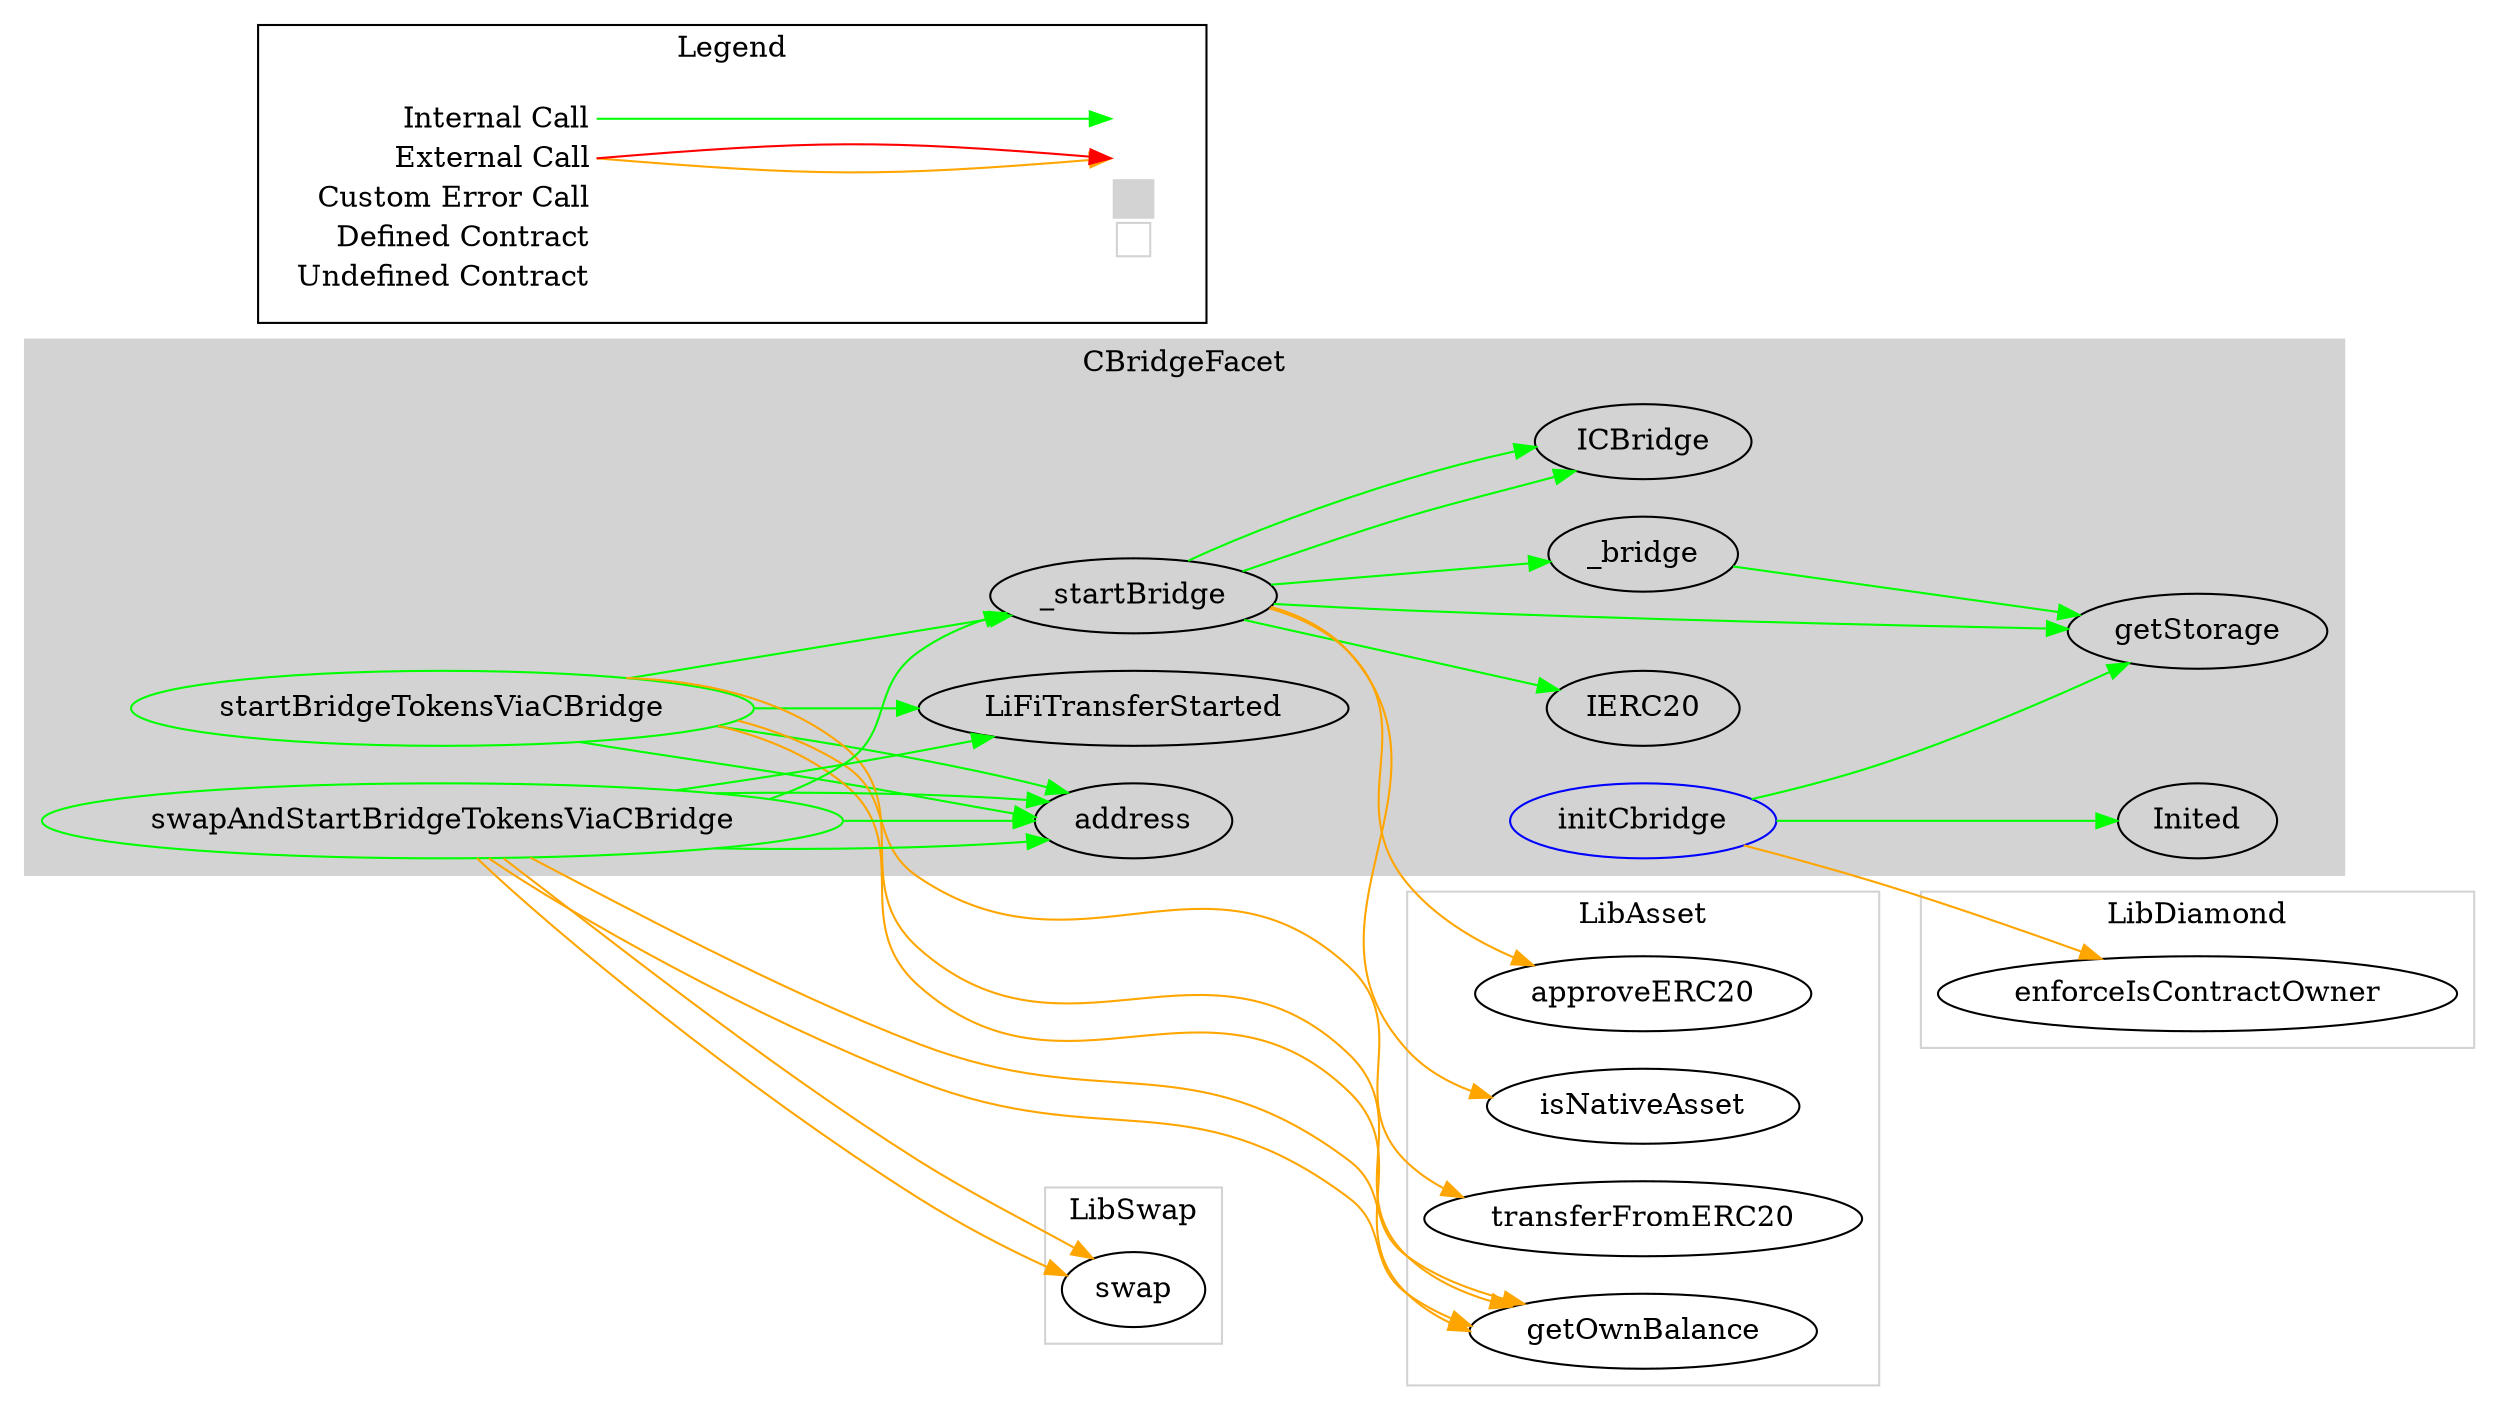 digraph G {
  graph [ ratio = "auto", page = "100", compound =true ];
subgraph "clusterCBridgeFacet" {
  graph [ label = "CBridgeFacet", color = "lightgray", style = "filled", bgcolor = "lightgray" ];
  "CBridgeFacet.initCbridge" [ label = "initCbridge", color = "blue" ];
  "CBridgeFacet.startBridgeTokensViaCBridge" [ label = "startBridgeTokensViaCBridge", color = "green" ];
  "CBridgeFacet.swapAndStartBridgeTokensViaCBridge" [ label = "swapAndStartBridgeTokensViaCBridge", color = "green" ];
  "CBridgeFacet._startBridge" [ label = "_startBridge" ];
  "CBridgeFacet._bridge" [ label = "_bridge" ];
  "CBridgeFacet.getStorage" [ label = "getStorage" ];
  "CBridgeFacet.Inited" [ label = "Inited" ];
  "CBridgeFacet.address" [ label = "address" ];
  "CBridgeFacet.LiFiTransferStarted" [ label = "LiFiTransferStarted" ];
  "CBridgeFacet.ICBridge" [ label = "ICBridge" ];
  "CBridgeFacet.IERC20" [ label = "IERC20" ];
}

subgraph "clusterLibDiamond" {
  graph [ label = "LibDiamond", color = "lightgray" ];
  "LibDiamond.enforceIsContractOwner" [ label = "enforceIsContractOwner" ];
}

subgraph "clusterLibAsset" {
  graph [ label = "LibAsset", color = "lightgray" ];
  "LibAsset.getOwnBalance" [ label = "getOwnBalance" ];
  "LibAsset.transferFromERC20" [ label = "transferFromERC20" ];
  "LibAsset.isNativeAsset" [ label = "isNativeAsset" ];
  "LibAsset.approveERC20" [ label = "approveERC20" ];
}

subgraph "clusterLibSwap" {
  graph [ label = "LibSwap", color = "lightgray" ];
  "LibSwap.swap" [ label = "swap" ];
}

  "CBridgeFacet.initCbridge";
  "CBridgeFacet.getStorage";
  "LibDiamond.enforceIsContractOwner";
  "CBridgeFacet.Inited";
  "CBridgeFacet.startBridgeTokensViaCBridge";
  "CBridgeFacet.address";
  "LibAsset.getOwnBalance";
  "LibAsset.transferFromERC20";
  "CBridgeFacet._startBridge";
  "CBridgeFacet.LiFiTransferStarted";
  "CBridgeFacet.swapAndStartBridgeTokensViaCBridge";
  "LibSwap.swap";
  "CBridgeFacet._bridge";
  "LibAsset.isNativeAsset";
  "CBridgeFacet.ICBridge";
  "LibAsset.approveERC20";
  "CBridgeFacet.IERC20";
  "CBridgeFacet.initCbridge" -> "CBridgeFacet.getStorage" [ color = "green" ];
  "CBridgeFacet.initCbridge" -> "LibDiamond.enforceIsContractOwner" [ color = "orange" ];
  "CBridgeFacet.initCbridge" -> "CBridgeFacet.Inited" [ color = "green" ];
  "CBridgeFacet.startBridgeTokensViaCBridge" -> "CBridgeFacet.address" [ color = "green" ];
  "CBridgeFacet.startBridgeTokensViaCBridge" -> "LibAsset.getOwnBalance" [ color = "orange" ];
  "CBridgeFacet.startBridgeTokensViaCBridge" -> "LibAsset.transferFromERC20" [ color = "orange" ];
  "CBridgeFacet.startBridgeTokensViaCBridge" -> "CBridgeFacet.address" [ color = "green" ];
  "CBridgeFacet.startBridgeTokensViaCBridge" -> "LibAsset.getOwnBalance" [ color = "orange" ];
  "CBridgeFacet.startBridgeTokensViaCBridge" -> "CBridgeFacet._startBridge" [ color = "green" ];
  "CBridgeFacet.startBridgeTokensViaCBridge" -> "CBridgeFacet.LiFiTransferStarted" [ color = "green" ];
  "CBridgeFacet.swapAndStartBridgeTokensViaCBridge" -> "CBridgeFacet.address" [ color = "green" ];
  "CBridgeFacet.swapAndStartBridgeTokensViaCBridge" -> "LibAsset.getOwnBalance" [ color = "orange" ];
  "CBridgeFacet.swapAndStartBridgeTokensViaCBridge" -> "LibSwap.swap" [ color = "orange" ];
  "CBridgeFacet.swapAndStartBridgeTokensViaCBridge" -> "LibAsset.getOwnBalance" [ color = "orange" ];
  "CBridgeFacet.swapAndStartBridgeTokensViaCBridge" -> "CBridgeFacet.address" [ color = "green" ];
  "CBridgeFacet.swapAndStartBridgeTokensViaCBridge" -> "LibSwap.swap" [ color = "orange" ];
  "CBridgeFacet.swapAndStartBridgeTokensViaCBridge" -> "CBridgeFacet.address" [ color = "green" ];
  "CBridgeFacet.swapAndStartBridgeTokensViaCBridge" -> "CBridgeFacet._startBridge" [ color = "green" ];
  "CBridgeFacet.swapAndStartBridgeTokensViaCBridge" -> "CBridgeFacet.LiFiTransferStarted" [ color = "green" ];
  "CBridgeFacet._startBridge" -> "CBridgeFacet.getStorage" [ color = "green" ];
  "CBridgeFacet._startBridge" -> "CBridgeFacet._bridge" [ color = "green" ];
  "CBridgeFacet._startBridge" -> "LibAsset.isNativeAsset" [ color = "orange" ];
  "CBridgeFacet._startBridge" -> "CBridgeFacet.ICBridge" [ color = "green" ];
  "CBridgeFacet._startBridge" -> "LibAsset.approveERC20" [ color = "orange" ];
  "CBridgeFacet._startBridge" -> "CBridgeFacet.IERC20" [ color = "green" ];
  "CBridgeFacet._startBridge" -> "CBridgeFacet.ICBridge" [ color = "green" ];
  "CBridgeFacet._bridge" -> "CBridgeFacet.getStorage" [ color = "green" ];


rankdir=LR
node [shape=plaintext]
subgraph cluster_01 { 
label = "Legend";
key [label=<<table border="0" cellpadding="2" cellspacing="0" cellborder="0">
  <tr><td align="right" port="i1">Internal Call</td></tr>
  <tr><td align="right" port="i2">External Call</td></tr>
  <tr><td align="right" port="i2">Custom Error Call</td></tr>
  <tr><td align="right" port="i3">Defined Contract</td></tr>
  <tr><td align="right" port="i4">Undefined Contract</td></tr>
  </table>>]
key2 [label=<<table border="0" cellpadding="2" cellspacing="0" cellborder="0">
  <tr><td port="i1">&nbsp;&nbsp;&nbsp;</td></tr>
  <tr><td port="i2">&nbsp;&nbsp;&nbsp;</td></tr>
  <tr><td port="i3" bgcolor="lightgray">&nbsp;&nbsp;&nbsp;</td></tr>
  <tr><td port="i4">
    <table border="1" cellborder="0" cellspacing="0" cellpadding="7" color="lightgray">
      <tr>
       <td></td>
      </tr>
     </table>
  </td></tr>
  </table>>]
key:i1:e -> key2:i1:w [color="green"]
key:i2:e -> key2:i2:w [color="orange"]
key:i2:e -> key2:i2:w [color="red"]
}
}

